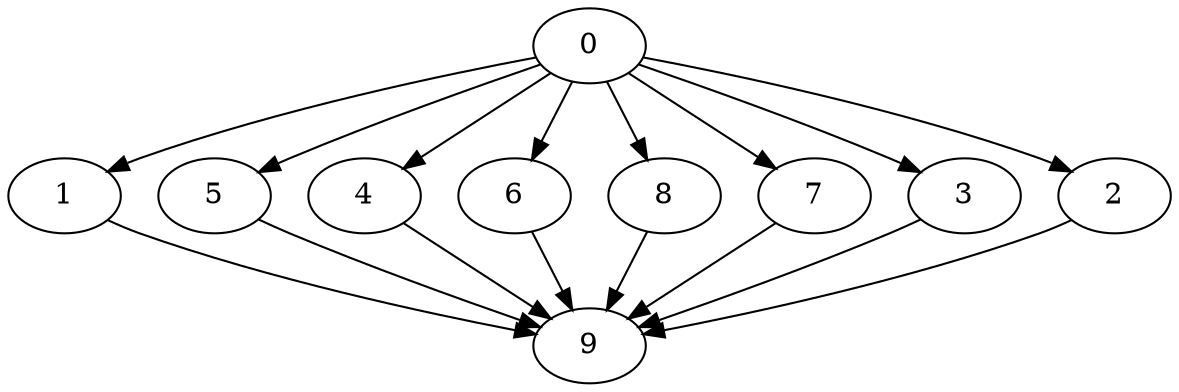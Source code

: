 digraph "Fork_Join_Nodes_10_CCR_0.10_WeightType_Random#1" {
	graph ["Duplicate states"=0,
		GraphType=F_J,
		"Max states in OPEN"=0,
		Modes="120000ms; topo-ordered tasks, ; Pruning: task equivalence, fixed order ready list, ; F-value: ; Optimisation: best schedule length (\
SL) optimisation on equal, ",
		NumberOfTasks=10,
		"Pruned using list schedule length"=95,
		"States removed from OPEN"=0,
		TargetSystem="Homogeneous-4",
		"Time to schedule (ms)"=92,
		"Total idle time"=389,
		"Total schedule length"=380,
		"Total sequential time"=903,
		"Total states created"=249
	];
	0	["Finish time"=126,
		Processor=0,
		"Start time"=0,
		Weight=126];
	1	["Finish time"=252,
		Processor=0,
		"Start time"=126,
		Weight=126];
	0 -> 1	[Weight=5];
	5	["Finish time"=317,
		Processor=1,
		"Start time"=191,
		Weight=126];
	0 -> 5	[Weight=4];
	4	["Finish time"=296,
		Processor=2,
		"Start time"=170,
		Weight=126];
	0 -> 4	[Weight=8];
	6	["Finish time"=238,
		Processor=3,
		"Start time"=133,
		Weight=105];
	0 -> 6	[Weight=7];
	8	["Finish time"=301,
		Processor=3,
		"Start time"=238,
		Weight=63];
	0 -> 8	[Weight=7];
	7	["Finish time"=191,
		Processor=1,
		"Start time"=128,
		Weight=63];
	0 -> 7	[Weight=2];
	3	["Finish time"=315,
		Processor=0,
		"Start time"=252,
		Weight=63];
	0 -> 3	[Weight=8];
	2	["Finish time"=170,
		Processor=2,
		"Start time"=128,
		Weight=42];
	0 -> 2	[Weight=2];
	9	["Finish time"=380,
		Processor=1,
		"Start time"=317,
		Weight=63];
	1 -> 9	[Weight=6];
	5 -> 9	[Weight=3];
	4 -> 9	[Weight=2];
	6 -> 9	[Weight=10];
	8 -> 9	[Weight=10];
	7 -> 9	[Weight=4];
	3 -> 9	[Weight=2];
	2 -> 9	[Weight=10];
}
